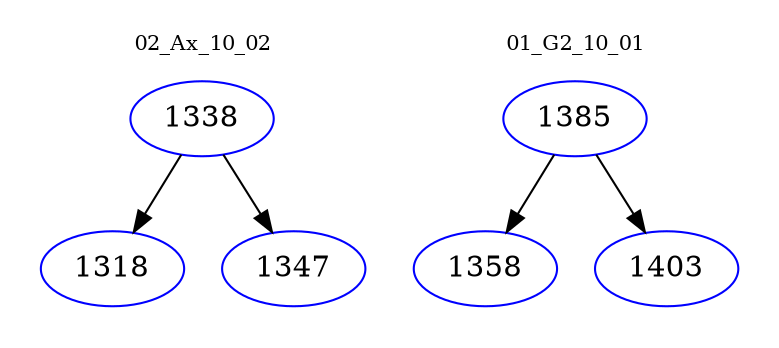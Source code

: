 digraph{
subgraph cluster_0 {
color = white
label = "02_Ax_10_02";
fontsize=10;
T0_1338 [label="1338", color="blue"]
T0_1338 -> T0_1318 [color="black"]
T0_1318 [label="1318", color="blue"]
T0_1338 -> T0_1347 [color="black"]
T0_1347 [label="1347", color="blue"]
}
subgraph cluster_1 {
color = white
label = "01_G2_10_01";
fontsize=10;
T1_1385 [label="1385", color="blue"]
T1_1385 -> T1_1358 [color="black"]
T1_1358 [label="1358", color="blue"]
T1_1385 -> T1_1403 [color="black"]
T1_1403 [label="1403", color="blue"]
}
}
